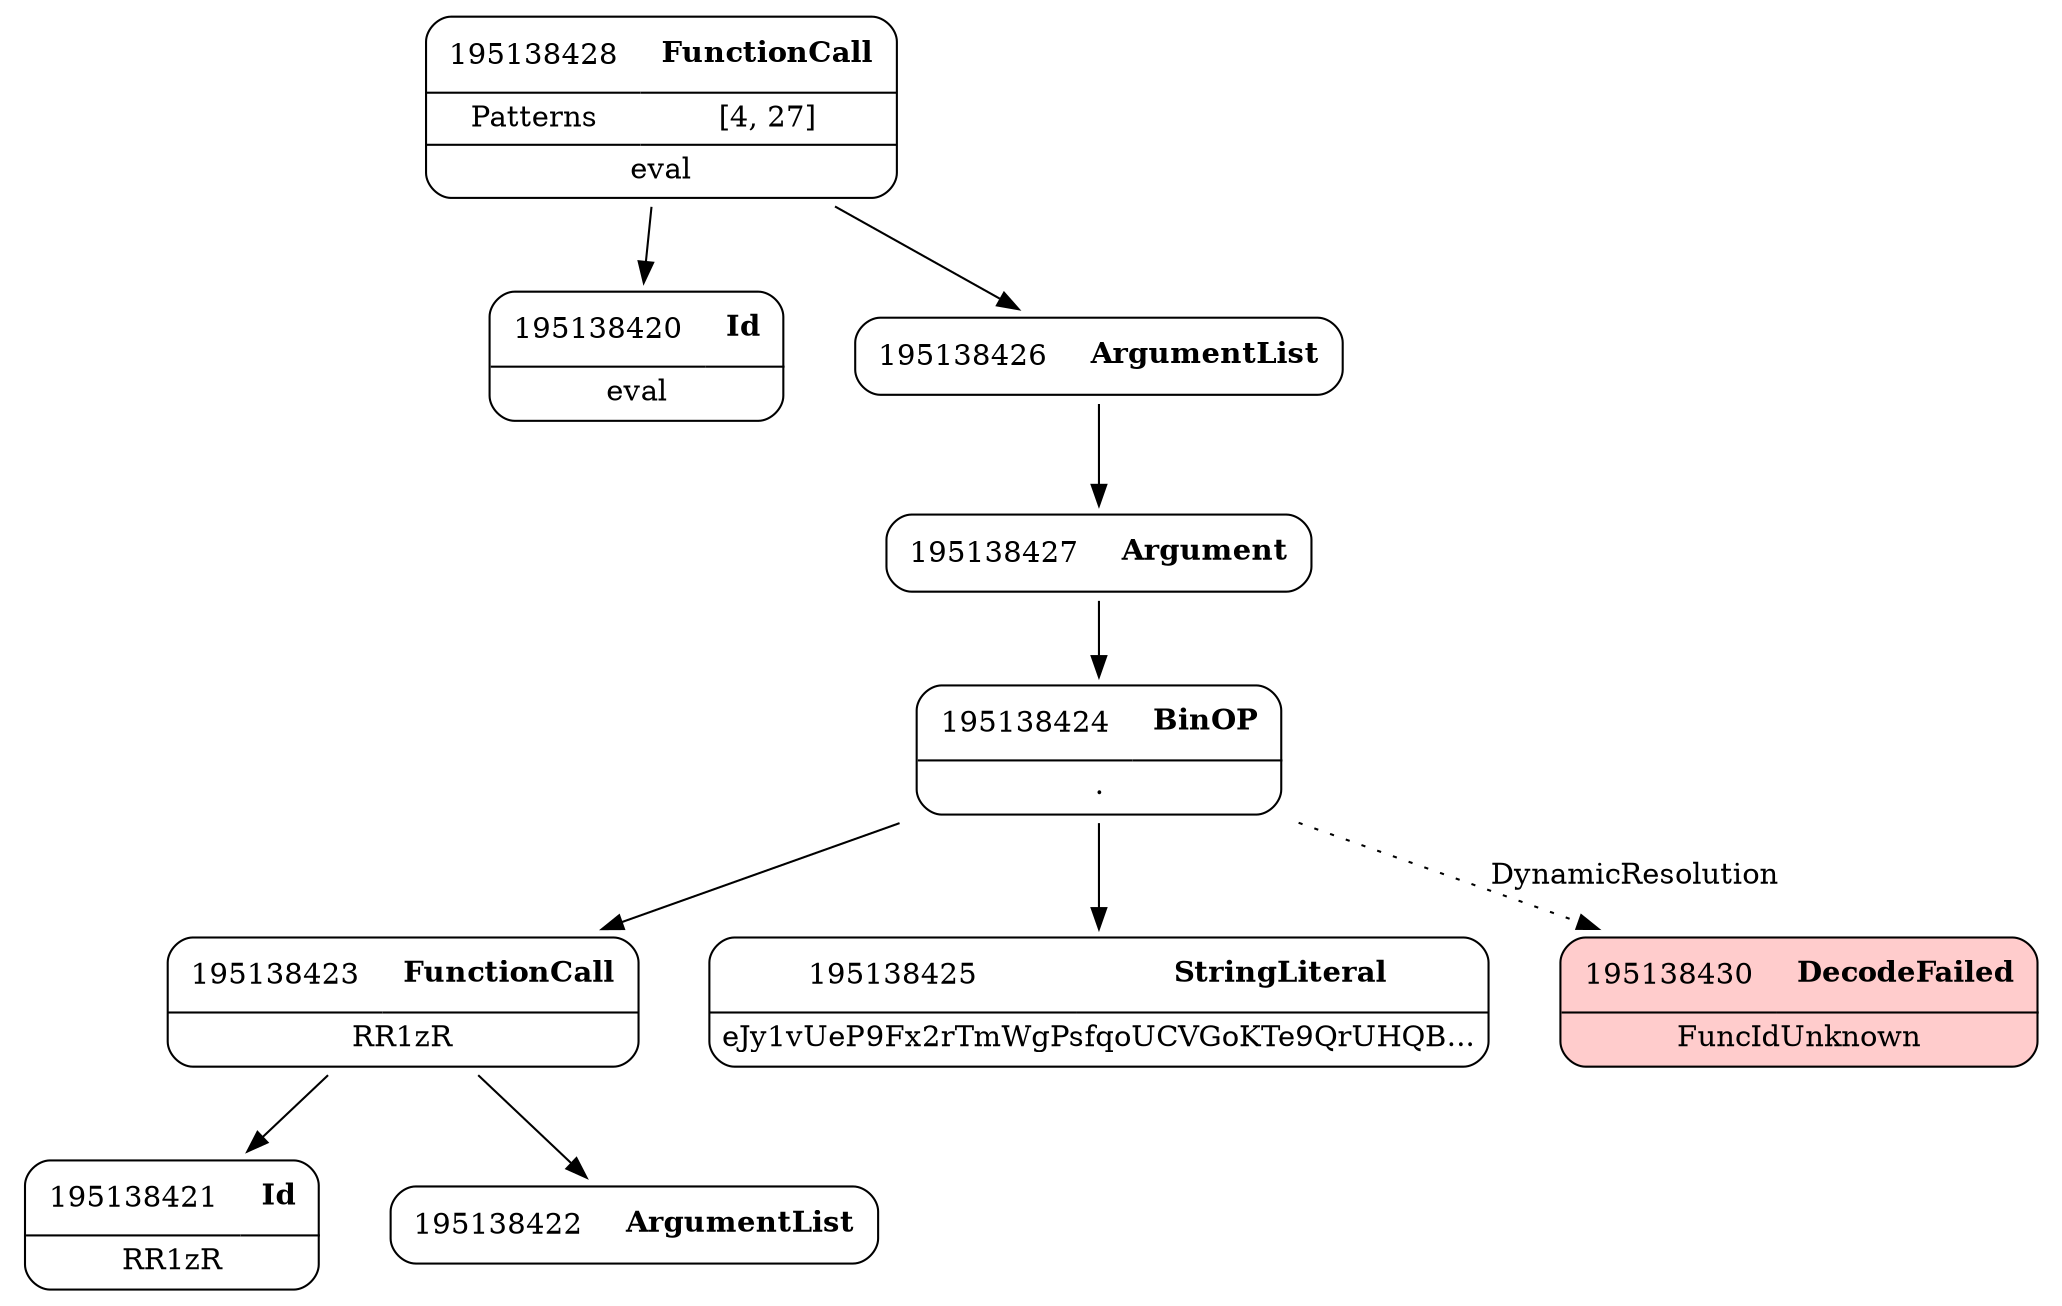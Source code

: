 digraph ast {
node [shape=none];
195138421 [label=<<TABLE border='1' cellspacing='0' cellpadding='10' style='rounded' ><TR><TD border='0'>195138421</TD><TD border='0'><B>Id</B></TD></TR><HR/><TR><TD border='0' cellpadding='5' colspan='2'>RR1zR</TD></TR></TABLE>>];
195138420 [label=<<TABLE border='1' cellspacing='0' cellpadding='10' style='rounded' ><TR><TD border='0'>195138420</TD><TD border='0'><B>Id</B></TD></TR><HR/><TR><TD border='0' cellpadding='5' colspan='2'>eval</TD></TR></TABLE>>];
195138423 [label=<<TABLE border='1' cellspacing='0' cellpadding='10' style='rounded' ><TR><TD border='0'>195138423</TD><TD border='0'><B>FunctionCall</B></TD></TR><HR/><TR><TD border='0' cellpadding='5' colspan='2'>RR1zR</TD></TR></TABLE>>];
195138423 -> 195138421 [weight=2];
195138423 -> 195138422 [weight=2];
195138422 [label=<<TABLE border='1' cellspacing='0' cellpadding='10' style='rounded' ><TR><TD border='0'>195138422</TD><TD border='0'><B>ArgumentList</B></TD></TR></TABLE>>];
195138425 [label=<<TABLE border='1' cellspacing='0' cellpadding='10' style='rounded' ><TR><TD border='0'>195138425</TD><TD border='0'><B>StringLiteral</B></TD></TR><HR/><TR><TD border='0' cellpadding='5' colspan='2'>eJy1vUeP9Fx2rTmWgPsfqoUCVGoKTe9QrUHQB...</TD></TR></TABLE>>];
195138424 [label=<<TABLE border='1' cellspacing='0' cellpadding='10' style='rounded' ><TR><TD border='0'>195138424</TD><TD border='0'><B>BinOP</B></TD></TR><HR/><TR><TD border='0' cellpadding='5' colspan='2'>.</TD></TR></TABLE>>];
195138424 -> 195138423 [weight=2];
195138424 -> 195138425 [weight=2];
195138424 -> 195138430 [style=dotted,label=DynamicResolution];
195138427 [label=<<TABLE border='1' cellspacing='0' cellpadding='10' style='rounded' ><TR><TD border='0'>195138427</TD><TD border='0'><B>Argument</B></TD></TR></TABLE>>];
195138427 -> 195138424 [weight=2];
195138426 [label=<<TABLE border='1' cellspacing='0' cellpadding='10' style='rounded' ><TR><TD border='0'>195138426</TD><TD border='0'><B>ArgumentList</B></TD></TR></TABLE>>];
195138426 -> 195138427 [weight=2];
195138428 [label=<<TABLE border='1' cellspacing='0' cellpadding='10' style='rounded' ><TR><TD border='0'>195138428</TD><TD border='0'><B>FunctionCall</B></TD></TR><HR/><TR><TD border='0' cellpadding='5'>Patterns</TD><TD border='0' cellpadding='5'>[4, 27]</TD></TR><HR/><TR><TD border='0' cellpadding='5' colspan='2'>eval</TD></TR></TABLE>>];
195138428 -> 195138420 [weight=2];
195138428 -> 195138426 [weight=2];
195138430 [label=<<TABLE border='1' cellspacing='0' cellpadding='10' style='rounded' bgcolor='#FFCCCC' ><TR><TD border='0'>195138430</TD><TD border='0'><B>DecodeFailed</B></TD></TR><HR/><TR><TD border='0' cellpadding='5' colspan='2'>FuncIdUnknown</TD></TR></TABLE>>];
}
